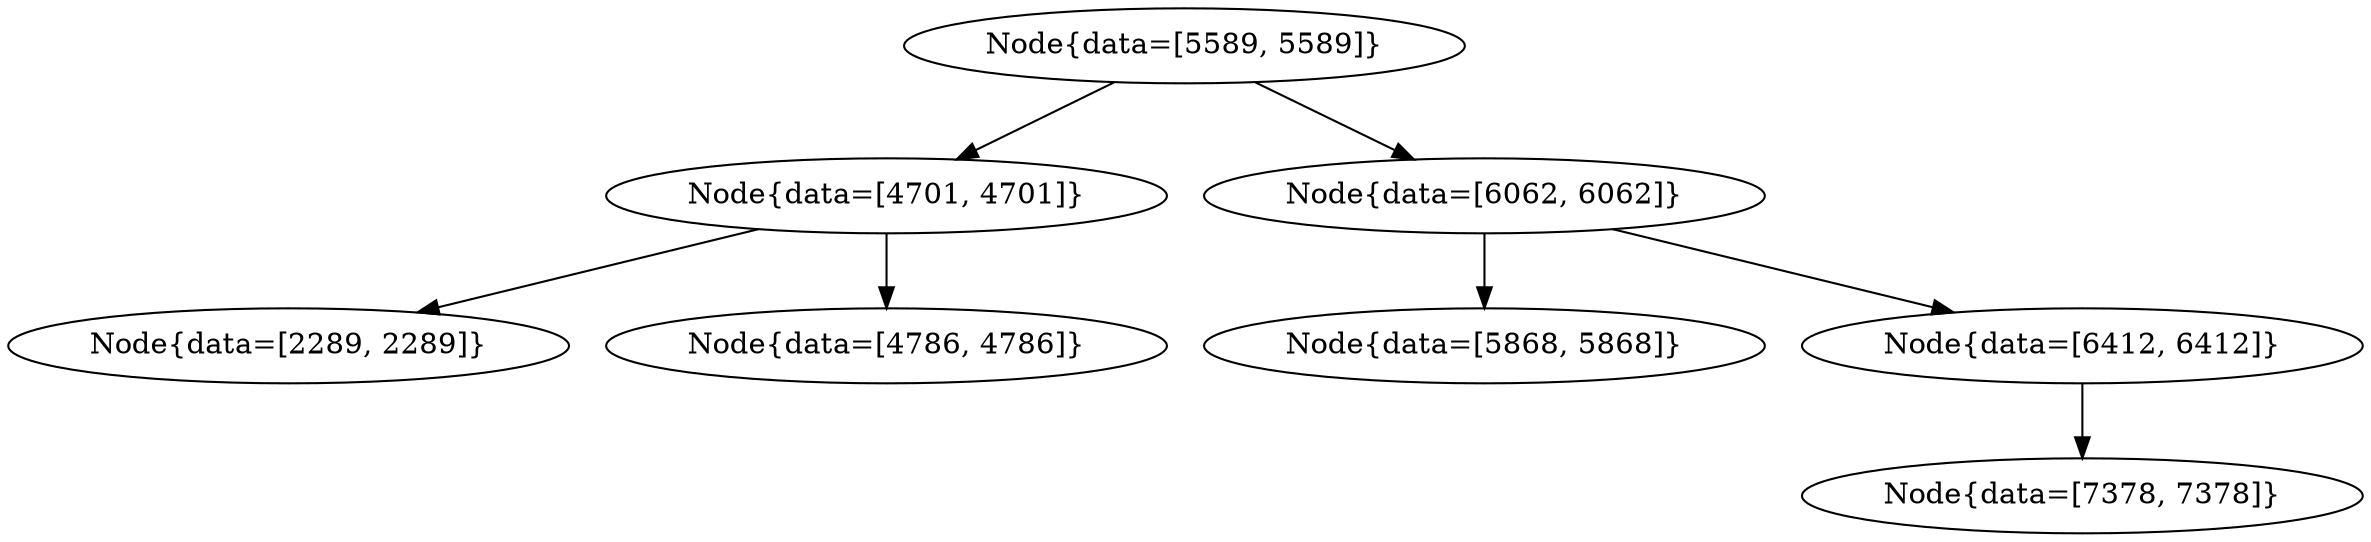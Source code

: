 digraph G{
2064032044 [label="Node{data=[5589, 5589]}"]
2064032044 -> 243520434
243520434 [label="Node{data=[4701, 4701]}"]
243520434 -> 1635929226
1635929226 [label="Node{data=[2289, 2289]}"]
243520434 -> 872948394
872948394 [label="Node{data=[4786, 4786]}"]
2064032044 -> 2051668678
2051668678 [label="Node{data=[6062, 6062]}"]
2051668678 -> 1783085182
1783085182 [label="Node{data=[5868, 5868]}"]
2051668678 -> 424828832
424828832 [label="Node{data=[6412, 6412]}"]
424828832 -> 1824142162
1824142162 [label="Node{data=[7378, 7378]}"]
}
